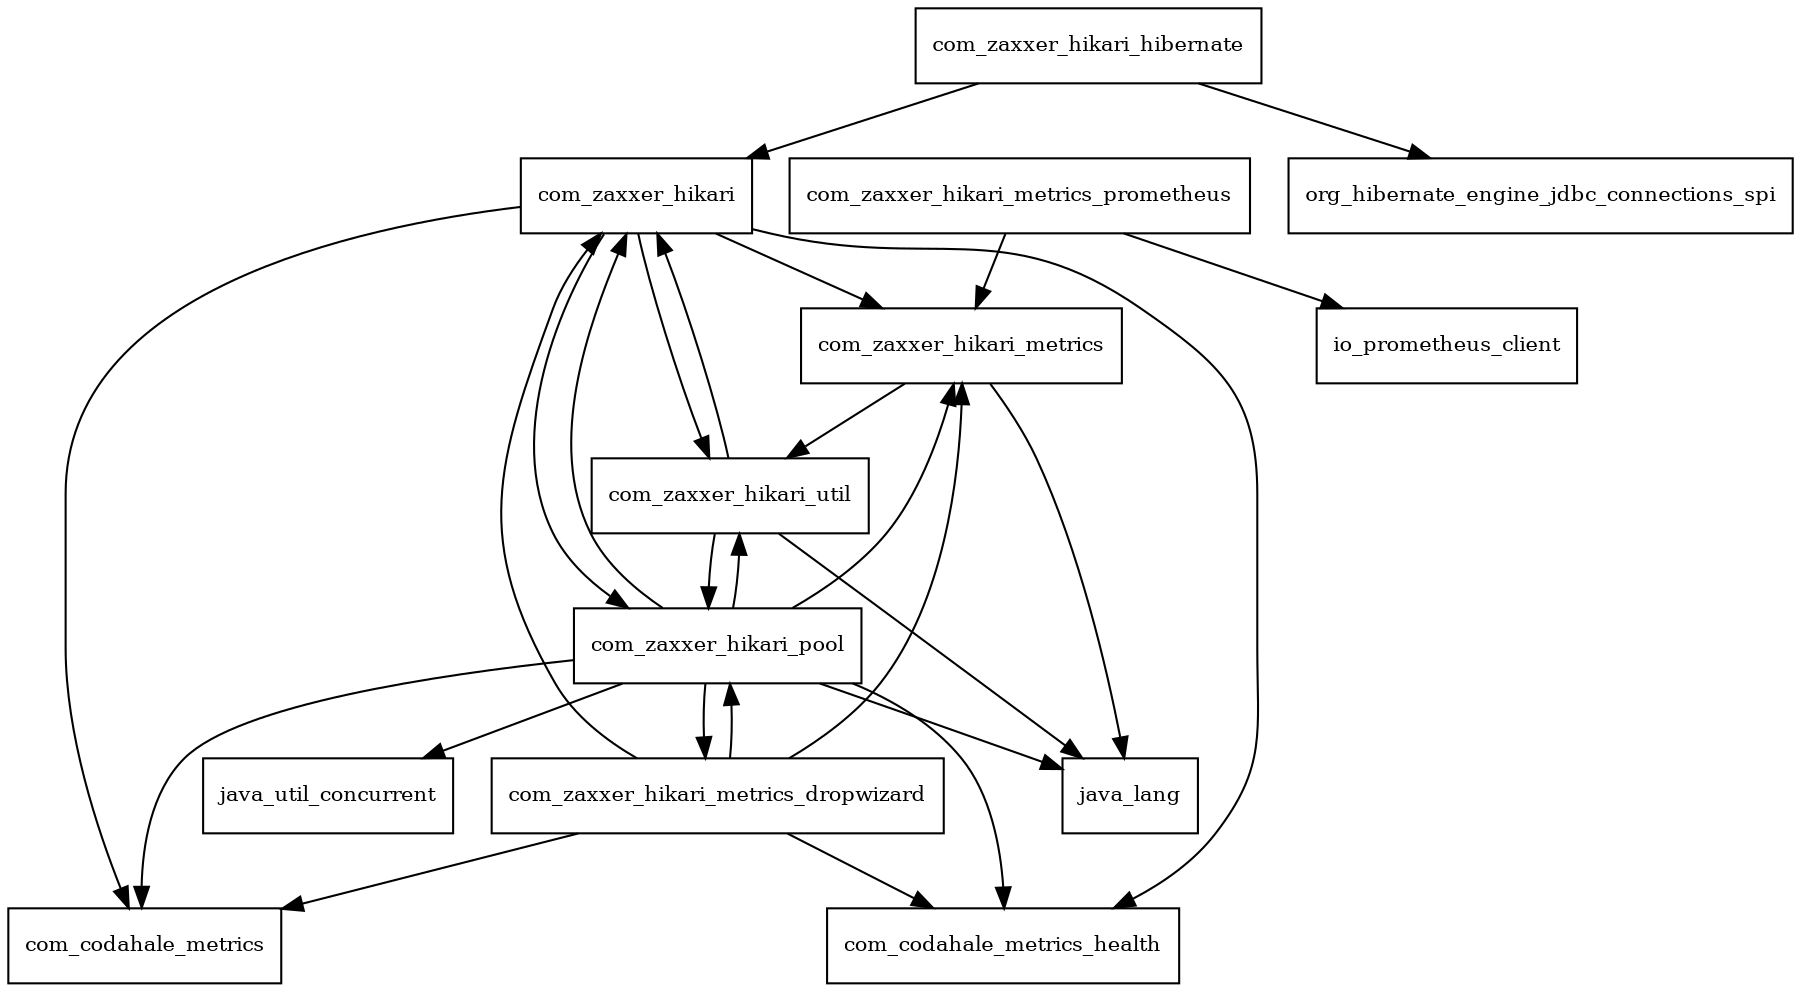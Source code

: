 digraph HikariCP_java7_2_4_13_package_dependencies {
  node [shape = box, fontsize=10.0];
  com_zaxxer_hikari -> com_codahale_metrics;
  com_zaxxer_hikari -> com_codahale_metrics_health;
  com_zaxxer_hikari -> com_zaxxer_hikari_metrics;
  com_zaxxer_hikari -> com_zaxxer_hikari_pool;
  com_zaxxer_hikari -> com_zaxxer_hikari_util;
  com_zaxxer_hikari_hibernate -> com_zaxxer_hikari;
  com_zaxxer_hikari_hibernate -> org_hibernate_engine_jdbc_connections_spi;
  com_zaxxer_hikari_metrics -> com_zaxxer_hikari_util;
  com_zaxxer_hikari_metrics -> java_lang;
  com_zaxxer_hikari_metrics_dropwizard -> com_codahale_metrics;
  com_zaxxer_hikari_metrics_dropwizard -> com_codahale_metrics_health;
  com_zaxxer_hikari_metrics_dropwizard -> com_zaxxer_hikari;
  com_zaxxer_hikari_metrics_dropwizard -> com_zaxxer_hikari_metrics;
  com_zaxxer_hikari_metrics_dropwizard -> com_zaxxer_hikari_pool;
  com_zaxxer_hikari_metrics_prometheus -> com_zaxxer_hikari_metrics;
  com_zaxxer_hikari_metrics_prometheus -> io_prometheus_client;
  com_zaxxer_hikari_pool -> com_codahale_metrics;
  com_zaxxer_hikari_pool -> com_codahale_metrics_health;
  com_zaxxer_hikari_pool -> com_zaxxer_hikari;
  com_zaxxer_hikari_pool -> com_zaxxer_hikari_metrics;
  com_zaxxer_hikari_pool -> com_zaxxer_hikari_metrics_dropwizard;
  com_zaxxer_hikari_pool -> com_zaxxer_hikari_util;
  com_zaxxer_hikari_pool -> java_lang;
  com_zaxxer_hikari_pool -> java_util_concurrent;
  com_zaxxer_hikari_util -> com_zaxxer_hikari;
  com_zaxxer_hikari_util -> com_zaxxer_hikari_pool;
  com_zaxxer_hikari_util -> java_lang;
}
